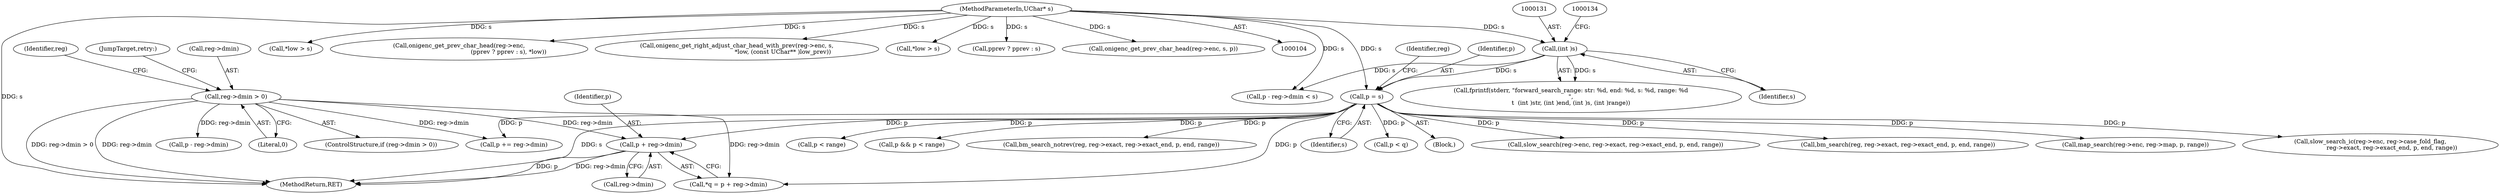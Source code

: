 digraph "0_oniguruma_b690371bbf97794b4a1d3f295d4fb9a8b05d402d@pointer" {
"1000162" [label="(Call,p + reg->dmin)"];
"1000136" [label="(Call,p = s)"];
"1000130" [label="(Call,(int )s)"];
"1000108" [label="(MethodParameterIn,UChar* s)"];
"1000140" [label="(Call,reg->dmin > 0)"];
"1000108" [label="(MethodParameterIn,UChar* s)"];
"1000542" [label="(MethodReturn,RET)"];
"1000130" [label="(Call,(int )s)"];
"1000184" [label="(JumpTarget,retry:)"];
"1000382" [label="(Call,*low > s)"];
"1000142" [label="(Identifier,reg)"];
"1000482" [label="(Call,onigenc_get_prev_char_head(reg->enc,\n                                                     (pprev ? pprev : s), *low))"];
"1000463" [label="(Call,onigenc_get_right_adjust_char_head_with_prev(reg->enc, s,\n                                                 *low, (const UChar** )low_prev))"];
"1000138" [label="(Identifier,s)"];
"1000455" [label="(Call,*low > s)"];
"1000279" [label="(Call,p - reg->dmin)"];
"1000486" [label="(Call,pprev ? pprev : s)"];
"1000163" [label="(Identifier,p)"];
"1000278" [label="(Call,p - reg->dmin < s)"];
"1000136" [label="(Call,p = s)"];
"1000144" [label="(Literal,0)"];
"1000174" [label="(Call,p < q)"];
"1000113" [label="(Block,)"];
"1000141" [label="(Call,reg->dmin)"];
"1000193" [label="(Call,slow_search(reg->enc, reg->exact, reg->exact_end, p, end, range))"];
"1000230" [label="(Call,bm_search(reg, reg->exact, reg->exact_end, p, end, range))"];
"1000260" [label="(Call,map_search(reg->enc, reg->map, p, range))"];
"1000137" [label="(Identifier,p)"];
"1000152" [label="(Call,p += reg->dmin)"];
"1000389" [label="(Call,onigenc_get_prev_char_head(reg->enc, s, p))"];
"1000149" [label="(Identifier,reg)"];
"1000210" [label="(Call,slow_search_ic(reg->enc, reg->case_fold_flag,\n                       reg->exact, reg->exact_end, p, end, range))"];
"1000273" [label="(Call,p < range)"];
"1000271" [label="(Call,p && p < range)"];
"1000245" [label="(Call,bm_search_notrev(reg, reg->exact, reg->exact_end, p, end, range))"];
"1000121" [label="(Call,fprintf(stderr, \"forward_search_range: str: %d, end: %d, s: %d, range: %d\n\",\n\t  (int )str, (int )end, (int )s, (int )range))"];
"1000139" [label="(ControlStructure,if (reg->dmin > 0))"];
"1000164" [label="(Call,reg->dmin)"];
"1000162" [label="(Call,p + reg->dmin)"];
"1000160" [label="(Call,*q = p + reg->dmin)"];
"1000132" [label="(Identifier,s)"];
"1000140" [label="(Call,reg->dmin > 0)"];
"1000162" -> "1000160"  [label="AST: "];
"1000162" -> "1000164"  [label="CFG: "];
"1000163" -> "1000162"  [label="AST: "];
"1000164" -> "1000162"  [label="AST: "];
"1000160" -> "1000162"  [label="CFG: "];
"1000162" -> "1000542"  [label="DDG: reg->dmin"];
"1000162" -> "1000542"  [label="DDG: p"];
"1000136" -> "1000162"  [label="DDG: p"];
"1000140" -> "1000162"  [label="DDG: reg->dmin"];
"1000136" -> "1000113"  [label="AST: "];
"1000136" -> "1000138"  [label="CFG: "];
"1000137" -> "1000136"  [label="AST: "];
"1000138" -> "1000136"  [label="AST: "];
"1000142" -> "1000136"  [label="CFG: "];
"1000136" -> "1000542"  [label="DDG: s"];
"1000130" -> "1000136"  [label="DDG: s"];
"1000108" -> "1000136"  [label="DDG: s"];
"1000136" -> "1000152"  [label="DDG: p"];
"1000136" -> "1000160"  [label="DDG: p"];
"1000136" -> "1000174"  [label="DDG: p"];
"1000136" -> "1000193"  [label="DDG: p"];
"1000136" -> "1000210"  [label="DDG: p"];
"1000136" -> "1000230"  [label="DDG: p"];
"1000136" -> "1000245"  [label="DDG: p"];
"1000136" -> "1000260"  [label="DDG: p"];
"1000136" -> "1000271"  [label="DDG: p"];
"1000136" -> "1000273"  [label="DDG: p"];
"1000130" -> "1000121"  [label="AST: "];
"1000130" -> "1000132"  [label="CFG: "];
"1000131" -> "1000130"  [label="AST: "];
"1000132" -> "1000130"  [label="AST: "];
"1000134" -> "1000130"  [label="CFG: "];
"1000130" -> "1000121"  [label="DDG: s"];
"1000108" -> "1000130"  [label="DDG: s"];
"1000130" -> "1000278"  [label="DDG: s"];
"1000108" -> "1000104"  [label="AST: "];
"1000108" -> "1000542"  [label="DDG: s"];
"1000108" -> "1000278"  [label="DDG: s"];
"1000108" -> "1000382"  [label="DDG: s"];
"1000108" -> "1000389"  [label="DDG: s"];
"1000108" -> "1000455"  [label="DDG: s"];
"1000108" -> "1000463"  [label="DDG: s"];
"1000108" -> "1000482"  [label="DDG: s"];
"1000108" -> "1000486"  [label="DDG: s"];
"1000140" -> "1000139"  [label="AST: "];
"1000140" -> "1000144"  [label="CFG: "];
"1000141" -> "1000140"  [label="AST: "];
"1000144" -> "1000140"  [label="AST: "];
"1000149" -> "1000140"  [label="CFG: "];
"1000184" -> "1000140"  [label="CFG: "];
"1000140" -> "1000542"  [label="DDG: reg->dmin"];
"1000140" -> "1000542"  [label="DDG: reg->dmin > 0"];
"1000140" -> "1000152"  [label="DDG: reg->dmin"];
"1000140" -> "1000160"  [label="DDG: reg->dmin"];
"1000140" -> "1000279"  [label="DDG: reg->dmin"];
}
